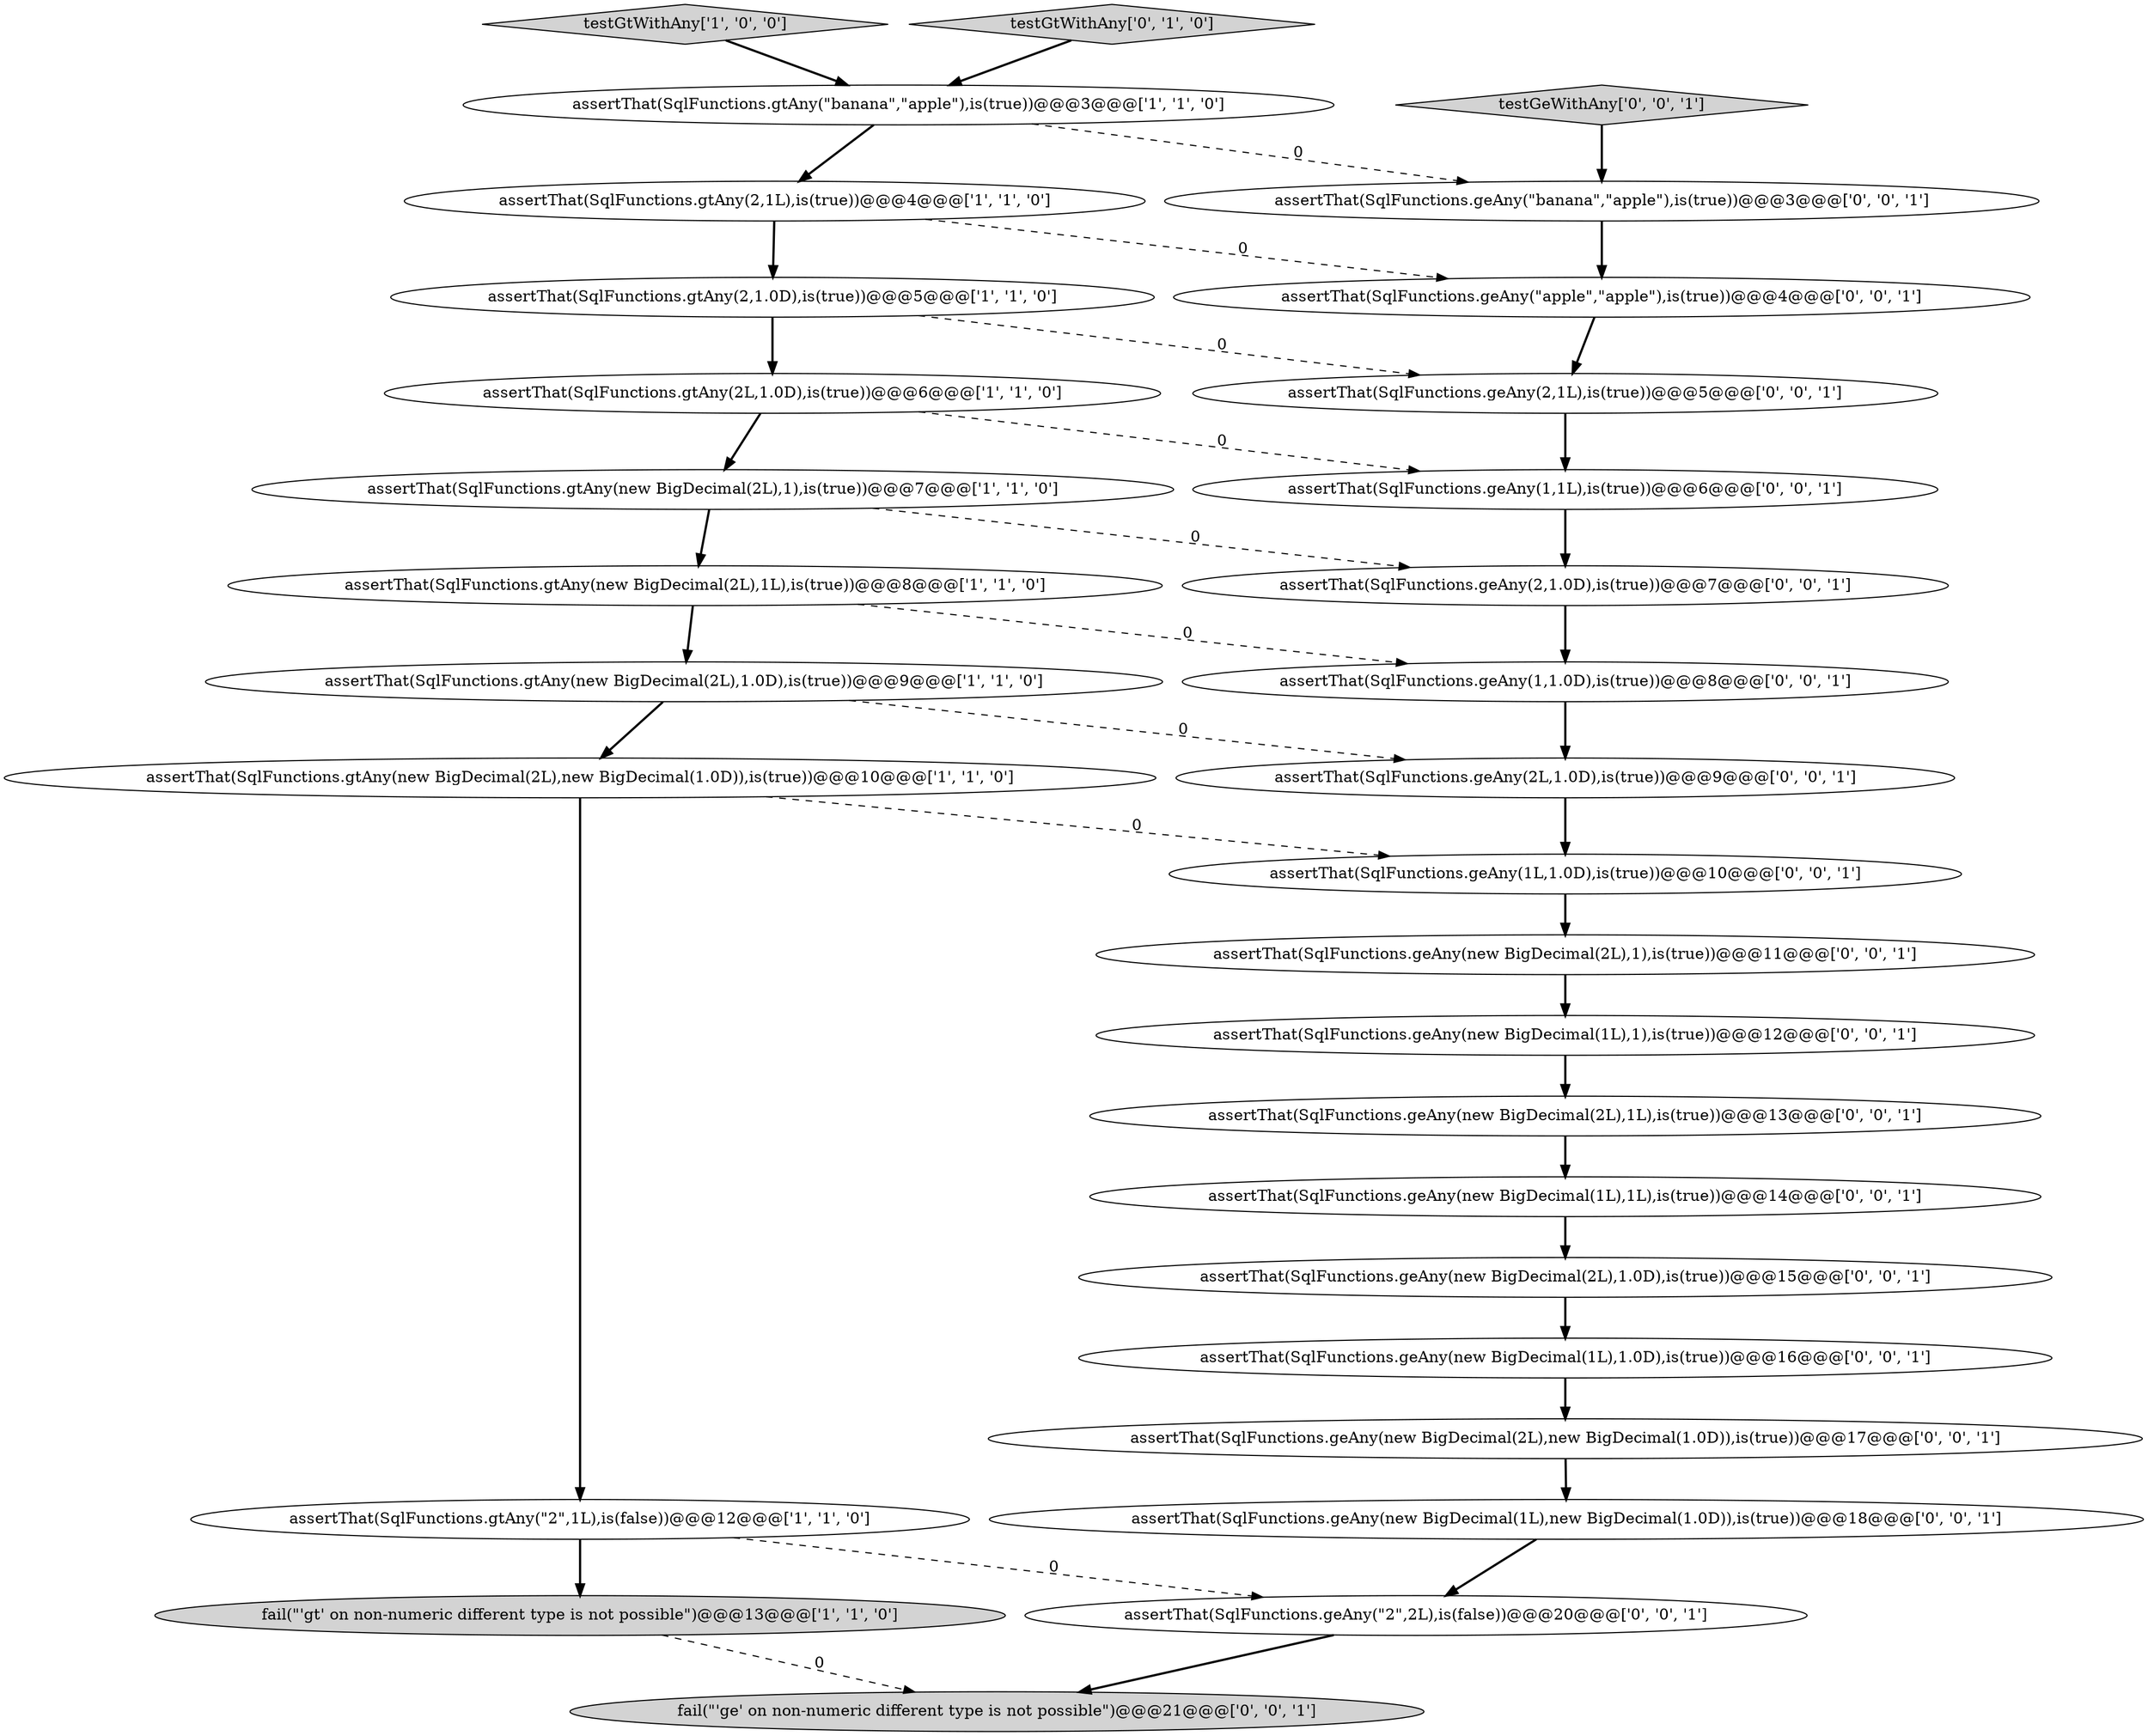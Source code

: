 digraph {
3 [style = filled, label = "assertThat(SqlFunctions.gtAny(2,1.0D),is(true))@@@5@@@['1', '1', '0']", fillcolor = white, shape = ellipse image = "AAA0AAABBB1BBB"];
12 [style = filled, label = "assertThat(SqlFunctions.geAny(\"banana\",\"apple\"),is(true))@@@3@@@['0', '0', '1']", fillcolor = white, shape = ellipse image = "AAA0AAABBB3BBB"];
20 [style = filled, label = "assertThat(SqlFunctions.geAny(new BigDecimal(2L),1),is(true))@@@11@@@['0', '0', '1']", fillcolor = white, shape = ellipse image = "AAA0AAABBB3BBB"];
19 [style = filled, label = "fail(\"'ge' on non-numeric different type is not possible\")@@@21@@@['0', '0', '1']", fillcolor = lightgray, shape = ellipse image = "AAA0AAABBB3BBB"];
25 [style = filled, label = "assertThat(SqlFunctions.geAny(2L,1.0D),is(true))@@@9@@@['0', '0', '1']", fillcolor = white, shape = ellipse image = "AAA0AAABBB3BBB"];
21 [style = filled, label = "assertThat(SqlFunctions.geAny(new BigDecimal(1L),1L),is(true))@@@14@@@['0', '0', '1']", fillcolor = white, shape = ellipse image = "AAA0AAABBB3BBB"];
4 [style = filled, label = "assertThat(SqlFunctions.gtAny(2,1L),is(true))@@@4@@@['1', '1', '0']", fillcolor = white, shape = ellipse image = "AAA0AAABBB1BBB"];
7 [style = filled, label = "testGtWithAny['1', '0', '0']", fillcolor = lightgray, shape = diamond image = "AAA0AAABBB1BBB"];
26 [style = filled, label = "assertThat(SqlFunctions.geAny(1,1.0D),is(true))@@@8@@@['0', '0', '1']", fillcolor = white, shape = ellipse image = "AAA0AAABBB3BBB"];
23 [style = filled, label = "assertThat(SqlFunctions.geAny(new BigDecimal(1L),1),is(true))@@@12@@@['0', '0', '1']", fillcolor = white, shape = ellipse image = "AAA0AAABBB3BBB"];
28 [style = filled, label = "assertThat(SqlFunctions.geAny(new BigDecimal(1L),1.0D),is(true))@@@16@@@['0', '0', '1']", fillcolor = white, shape = ellipse image = "AAA0AAABBB3BBB"];
17 [style = filled, label = "assertThat(SqlFunctions.geAny(new BigDecimal(1L),new BigDecimal(1.0D)),is(true))@@@18@@@['0', '0', '1']", fillcolor = white, shape = ellipse image = "AAA0AAABBB3BBB"];
6 [style = filled, label = "fail(\"'gt' on non-numeric different type is not possible\")@@@13@@@['1', '1', '0']", fillcolor = lightgray, shape = ellipse image = "AAA0AAABBB1BBB"];
27 [style = filled, label = "assertThat(SqlFunctions.geAny(new BigDecimal(2L),1L),is(true))@@@13@@@['0', '0', '1']", fillcolor = white, shape = ellipse image = "AAA0AAABBB3BBB"];
8 [style = filled, label = "assertThat(SqlFunctions.gtAny(new BigDecimal(2L),1.0D),is(true))@@@9@@@['1', '1', '0']", fillcolor = white, shape = ellipse image = "AAA0AAABBB1BBB"];
2 [style = filled, label = "assertThat(SqlFunctions.gtAny(\"2\",1L),is(false))@@@12@@@['1', '1', '0']", fillcolor = white, shape = ellipse image = "AAA0AAABBB1BBB"];
22 [style = filled, label = "assertThat(SqlFunctions.geAny(2,1.0D),is(true))@@@7@@@['0', '0', '1']", fillcolor = white, shape = ellipse image = "AAA0AAABBB3BBB"];
10 [style = filled, label = "assertThat(SqlFunctions.gtAny(new BigDecimal(2L),1L),is(true))@@@8@@@['1', '1', '0']", fillcolor = white, shape = ellipse image = "AAA0AAABBB1BBB"];
18 [style = filled, label = "assertThat(SqlFunctions.geAny(1L,1.0D),is(true))@@@10@@@['0', '0', '1']", fillcolor = white, shape = ellipse image = "AAA0AAABBB3BBB"];
14 [style = filled, label = "assertThat(SqlFunctions.geAny(new BigDecimal(2L),1.0D),is(true))@@@15@@@['0', '0', '1']", fillcolor = white, shape = ellipse image = "AAA0AAABBB3BBB"];
29 [style = filled, label = "assertThat(SqlFunctions.geAny(\"2\",2L),is(false))@@@20@@@['0', '0', '1']", fillcolor = white, shape = ellipse image = "AAA0AAABBB3BBB"];
16 [style = filled, label = "assertThat(SqlFunctions.geAny(1,1L),is(true))@@@6@@@['0', '0', '1']", fillcolor = white, shape = ellipse image = "AAA0AAABBB3BBB"];
24 [style = filled, label = "assertThat(SqlFunctions.geAny(\"apple\",\"apple\"),is(true))@@@4@@@['0', '0', '1']", fillcolor = white, shape = ellipse image = "AAA0AAABBB3BBB"];
5 [style = filled, label = "assertThat(SqlFunctions.gtAny(new BigDecimal(2L),1),is(true))@@@7@@@['1', '1', '0']", fillcolor = white, shape = ellipse image = "AAA0AAABBB1BBB"];
9 [style = filled, label = "assertThat(SqlFunctions.gtAny(\"banana\",\"apple\"),is(true))@@@3@@@['1', '1', '0']", fillcolor = white, shape = ellipse image = "AAA0AAABBB1BBB"];
11 [style = filled, label = "testGtWithAny['0', '1', '0']", fillcolor = lightgray, shape = diamond image = "AAA0AAABBB2BBB"];
1 [style = filled, label = "assertThat(SqlFunctions.gtAny(new BigDecimal(2L),new BigDecimal(1.0D)),is(true))@@@10@@@['1', '1', '0']", fillcolor = white, shape = ellipse image = "AAA0AAABBB1BBB"];
15 [style = filled, label = "assertThat(SqlFunctions.geAny(2,1L),is(true))@@@5@@@['0', '0', '1']", fillcolor = white, shape = ellipse image = "AAA0AAABBB3BBB"];
30 [style = filled, label = "assertThat(SqlFunctions.geAny(new BigDecimal(2L),new BigDecimal(1.0D)),is(true))@@@17@@@['0', '0', '1']", fillcolor = white, shape = ellipse image = "AAA0AAABBB3BBB"];
0 [style = filled, label = "assertThat(SqlFunctions.gtAny(2L,1.0D),is(true))@@@6@@@['1', '1', '0']", fillcolor = white, shape = ellipse image = "AAA0AAABBB1BBB"];
13 [style = filled, label = "testGeWithAny['0', '0', '1']", fillcolor = lightgray, shape = diamond image = "AAA0AAABBB3BBB"];
22->26 [style = bold, label=""];
5->10 [style = bold, label=""];
4->3 [style = bold, label=""];
30->17 [style = bold, label=""];
23->27 [style = bold, label=""];
28->30 [style = bold, label=""];
2->6 [style = bold, label=""];
9->4 [style = bold, label=""];
26->25 [style = bold, label=""];
0->16 [style = dashed, label="0"];
25->18 [style = bold, label=""];
14->28 [style = bold, label=""];
1->18 [style = dashed, label="0"];
12->24 [style = bold, label=""];
16->22 [style = bold, label=""];
11->9 [style = bold, label=""];
15->16 [style = bold, label=""];
3->0 [style = bold, label=""];
7->9 [style = bold, label=""];
8->1 [style = bold, label=""];
18->20 [style = bold, label=""];
10->26 [style = dashed, label="0"];
13->12 [style = bold, label=""];
20->23 [style = bold, label=""];
10->8 [style = bold, label=""];
29->19 [style = bold, label=""];
2->29 [style = dashed, label="0"];
6->19 [style = dashed, label="0"];
3->15 [style = dashed, label="0"];
8->25 [style = dashed, label="0"];
1->2 [style = bold, label=""];
9->12 [style = dashed, label="0"];
4->24 [style = dashed, label="0"];
17->29 [style = bold, label=""];
27->21 [style = bold, label=""];
0->5 [style = bold, label=""];
21->14 [style = bold, label=""];
24->15 [style = bold, label=""];
5->22 [style = dashed, label="0"];
}
